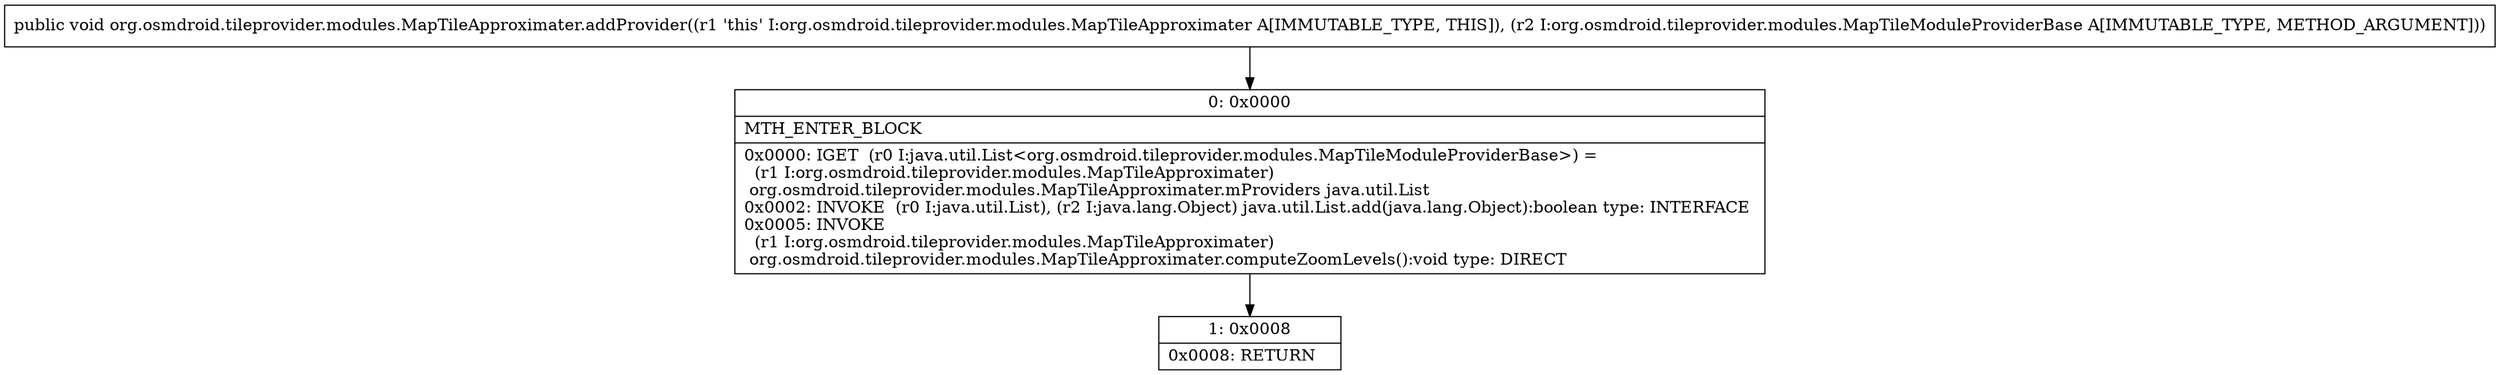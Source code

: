 digraph "CFG fororg.osmdroid.tileprovider.modules.MapTileApproximater.addProvider(Lorg\/osmdroid\/tileprovider\/modules\/MapTileModuleProviderBase;)V" {
Node_0 [shape=record,label="{0\:\ 0x0000|MTH_ENTER_BLOCK\l|0x0000: IGET  (r0 I:java.util.List\<org.osmdroid.tileprovider.modules.MapTileModuleProviderBase\>) = \l  (r1 I:org.osmdroid.tileprovider.modules.MapTileApproximater)\l org.osmdroid.tileprovider.modules.MapTileApproximater.mProviders java.util.List \l0x0002: INVOKE  (r0 I:java.util.List), (r2 I:java.lang.Object) java.util.List.add(java.lang.Object):boolean type: INTERFACE \l0x0005: INVOKE  \l  (r1 I:org.osmdroid.tileprovider.modules.MapTileApproximater)\l org.osmdroid.tileprovider.modules.MapTileApproximater.computeZoomLevels():void type: DIRECT \l}"];
Node_1 [shape=record,label="{1\:\ 0x0008|0x0008: RETURN   \l}"];
MethodNode[shape=record,label="{public void org.osmdroid.tileprovider.modules.MapTileApproximater.addProvider((r1 'this' I:org.osmdroid.tileprovider.modules.MapTileApproximater A[IMMUTABLE_TYPE, THIS]), (r2 I:org.osmdroid.tileprovider.modules.MapTileModuleProviderBase A[IMMUTABLE_TYPE, METHOD_ARGUMENT])) }"];
MethodNode -> Node_0;
Node_0 -> Node_1;
}

